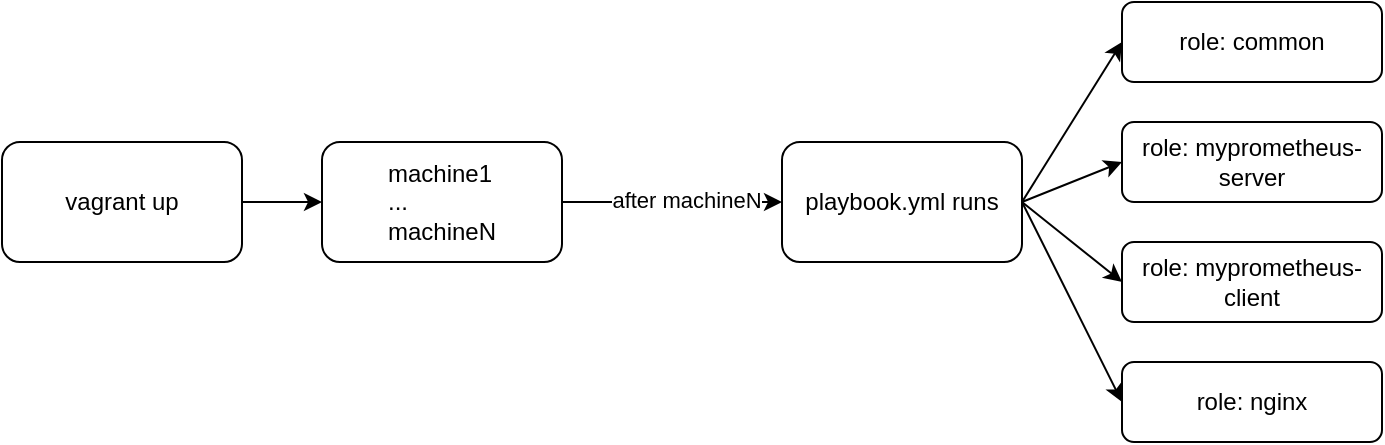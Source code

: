 <mxfile version="14.6.13" type="device"><diagram id="e1p9do36R76p78GVKBmt" name="Seite-1"><mxGraphModel dx="1106" dy="924" grid="1" gridSize="10" guides="1" tooltips="1" connect="1" arrows="1" fold="1" page="1" pageScale="1" pageWidth="827" pageHeight="1169" math="0" shadow="0"><root><mxCell id="0"/><mxCell id="1" parent="0"/><mxCell id="Fwo8DetJvP8iQMwXtVKf-3" style="edgeStyle=orthogonalEdgeStyle;rounded=0;orthogonalLoop=1;jettySize=auto;html=1;exitX=1;exitY=0.5;exitDx=0;exitDy=0;entryX=0;entryY=0.5;entryDx=0;entryDy=0;" edge="1" parent="1" source="Fwo8DetJvP8iQMwXtVKf-1" target="Fwo8DetJvP8iQMwXtVKf-2"><mxGeometry relative="1" as="geometry"/></mxCell><mxCell id="Fwo8DetJvP8iQMwXtVKf-1" value="vagrant up" style="rounded=1;whiteSpace=wrap;html=1;" vertex="1" parent="1"><mxGeometry x="80" y="140" width="120" height="60" as="geometry"/></mxCell><mxCell id="Fwo8DetJvP8iQMwXtVKf-5" style="edgeStyle=orthogonalEdgeStyle;rounded=0;orthogonalLoop=1;jettySize=auto;html=1;exitX=1;exitY=0.5;exitDx=0;exitDy=0;" edge="1" parent="1" source="Fwo8DetJvP8iQMwXtVKf-2" target="Fwo8DetJvP8iQMwXtVKf-4"><mxGeometry relative="1" as="geometry"/></mxCell><mxCell id="Fwo8DetJvP8iQMwXtVKf-6" value="after machineN" style="edgeLabel;html=1;align=center;verticalAlign=middle;resizable=0;points=[];" vertex="1" connectable="0" parent="Fwo8DetJvP8iQMwXtVKf-5"><mxGeometry x="0.12" y="1" relative="1" as="geometry"><mxPoint as="offset"/></mxGeometry></mxCell><mxCell id="Fwo8DetJvP8iQMwXtVKf-2" value="&lt;div style=&quot;text-align: left&quot;&gt;&lt;span&gt;machine1&lt;/span&gt;&lt;br&gt;&lt;/div&gt;&lt;div style=&quot;text-align: left&quot;&gt;&lt;span&gt;...&lt;/span&gt;&lt;/div&gt;&lt;div style=&quot;text-align: left&quot;&gt;&lt;span&gt;machineN&lt;/span&gt;&lt;/div&gt;" style="rounded=1;whiteSpace=wrap;html=1;" vertex="1" parent="1"><mxGeometry x="240" y="140" width="120" height="60" as="geometry"/></mxCell><mxCell id="Fwo8DetJvP8iQMwXtVKf-11" style="rounded=0;orthogonalLoop=1;jettySize=auto;html=1;exitX=1;exitY=0.5;exitDx=0;exitDy=0;entryX=0;entryY=0.5;entryDx=0;entryDy=0;" edge="1" parent="1" source="Fwo8DetJvP8iQMwXtVKf-4" target="Fwo8DetJvP8iQMwXtVKf-7"><mxGeometry relative="1" as="geometry"/></mxCell><mxCell id="Fwo8DetJvP8iQMwXtVKf-12" style="rounded=0;orthogonalLoop=1;jettySize=auto;html=1;exitX=1;exitY=0.5;exitDx=0;exitDy=0;entryX=0;entryY=0.5;entryDx=0;entryDy=0;" edge="1" parent="1" source="Fwo8DetJvP8iQMwXtVKf-4" target="Fwo8DetJvP8iQMwXtVKf-8"><mxGeometry relative="1" as="geometry"/></mxCell><mxCell id="Fwo8DetJvP8iQMwXtVKf-13" style="edgeStyle=none;rounded=0;orthogonalLoop=1;jettySize=auto;html=1;exitX=1;exitY=0.5;exitDx=0;exitDy=0;entryX=0;entryY=0.5;entryDx=0;entryDy=0;" edge="1" parent="1" source="Fwo8DetJvP8iQMwXtVKf-4" target="Fwo8DetJvP8iQMwXtVKf-9"><mxGeometry relative="1" as="geometry"/></mxCell><mxCell id="Fwo8DetJvP8iQMwXtVKf-14" style="edgeStyle=none;rounded=0;orthogonalLoop=1;jettySize=auto;html=1;exitX=1;exitY=0.5;exitDx=0;exitDy=0;entryX=0;entryY=0.5;entryDx=0;entryDy=0;" edge="1" parent="1" source="Fwo8DetJvP8iQMwXtVKf-4" target="Fwo8DetJvP8iQMwXtVKf-10"><mxGeometry relative="1" as="geometry"/></mxCell><mxCell id="Fwo8DetJvP8iQMwXtVKf-4" value="playbook.yml runs" style="rounded=1;whiteSpace=wrap;html=1;" vertex="1" parent="1"><mxGeometry x="470" y="140" width="120" height="60" as="geometry"/></mxCell><mxCell id="Fwo8DetJvP8iQMwXtVKf-7" value="role: common" style="rounded=1;whiteSpace=wrap;html=1;" vertex="1" parent="1"><mxGeometry x="640" y="70" width="130" height="40" as="geometry"/></mxCell><mxCell id="Fwo8DetJvP8iQMwXtVKf-8" value="role: myprometheus-server" style="rounded=1;whiteSpace=wrap;html=1;" vertex="1" parent="1"><mxGeometry x="640" y="130" width="130" height="40" as="geometry"/></mxCell><mxCell id="Fwo8DetJvP8iQMwXtVKf-9" value="role: myprometheus-client" style="rounded=1;whiteSpace=wrap;html=1;" vertex="1" parent="1"><mxGeometry x="640" y="190" width="130" height="40" as="geometry"/></mxCell><mxCell id="Fwo8DetJvP8iQMwXtVKf-10" value="role: nginx" style="rounded=1;whiteSpace=wrap;html=1;" vertex="1" parent="1"><mxGeometry x="640" y="250" width="130" height="40" as="geometry"/></mxCell></root></mxGraphModel></diagram></mxfile>